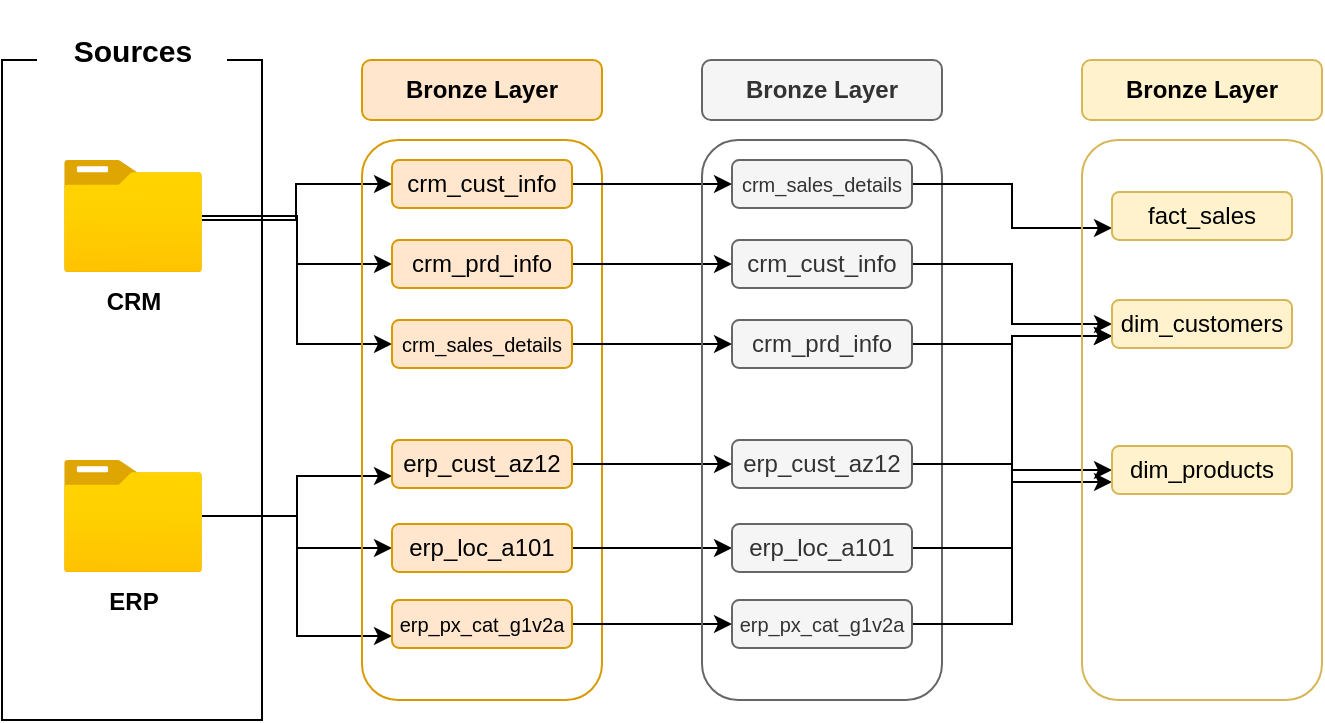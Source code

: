 <mxfile version="27.1.6">
  <diagram name="Page-1" id="uH3WKfSv36zcV2rReZKw">
    <mxGraphModel grid="1" page="1" gridSize="10" guides="1" tooltips="1" connect="1" arrows="1" fold="1" pageScale="1" pageWidth="850" pageHeight="1100" math="0" shadow="0">
      <root>
        <mxCell id="0" />
        <mxCell id="1" parent="0" />
        <mxCell id="7pTo85ww6blBeORmUE1j-1" value="" style="rounded=0;whiteSpace=wrap;html=1;fillColor=none;" vertex="1" parent="1">
          <mxGeometry x="40" y="90" width="130" height="330" as="geometry" />
        </mxCell>
        <mxCell id="7pTo85ww6blBeORmUE1j-2" value="&lt;b&gt;&lt;font style=&quot;font-size: 15px;&quot;&gt;Sources&lt;/font&gt;&lt;/b&gt;" style="rounded=0;whiteSpace=wrap;html=1;fillColor=default;strokeColor=none;" vertex="1" parent="1">
          <mxGeometry x="57.5" y="60" width="95" height="50" as="geometry" />
        </mxCell>
        <mxCell id="7pTo85ww6blBeORmUE1j-16" style="edgeStyle=orthogonalEdgeStyle;rounded=0;orthogonalLoop=1;jettySize=auto;html=1;" edge="1" parent="1" source="7pTo85ww6blBeORmUE1j-3" target="7pTo85ww6blBeORmUE1j-10">
          <mxGeometry relative="1" as="geometry">
            <Array as="points">
              <mxPoint x="187" y="170" />
              <mxPoint x="187" y="152" />
            </Array>
          </mxGeometry>
        </mxCell>
        <mxCell id="7pTo85ww6blBeORmUE1j-18" style="edgeStyle=orthogonalEdgeStyle;rounded=0;orthogonalLoop=1;jettySize=auto;html=1;" edge="1" parent="1" source="7pTo85ww6blBeORmUE1j-3" target="7pTo85ww6blBeORmUE1j-11">
          <mxGeometry relative="1" as="geometry" />
        </mxCell>
        <mxCell id="7pTo85ww6blBeORmUE1j-19" style="edgeStyle=orthogonalEdgeStyle;rounded=0;orthogonalLoop=1;jettySize=auto;html=1;entryX=0;entryY=0.5;entryDx=0;entryDy=0;" edge="1" parent="1" source="7pTo85ww6blBeORmUE1j-3" target="7pTo85ww6blBeORmUE1j-12">
          <mxGeometry relative="1" as="geometry" />
        </mxCell>
        <mxCell id="7pTo85ww6blBeORmUE1j-3" value="" style="image;aspect=fixed;html=1;points=[];align=center;fontSize=12;image=img/lib/azure2/general/Folder_Blank.svg;" vertex="1" parent="1">
          <mxGeometry x="71" y="140" width="69" height="56.0" as="geometry" />
        </mxCell>
        <mxCell id="7pTo85ww6blBeORmUE1j-20" style="edgeStyle=orthogonalEdgeStyle;rounded=0;orthogonalLoop=1;jettySize=auto;html=1;entryX=0;entryY=0.75;entryDx=0;entryDy=0;" edge="1" parent="1" source="7pTo85ww6blBeORmUE1j-4" target="7pTo85ww6blBeORmUE1j-13">
          <mxGeometry relative="1" as="geometry" />
        </mxCell>
        <mxCell id="7pTo85ww6blBeORmUE1j-21" style="edgeStyle=orthogonalEdgeStyle;rounded=0;orthogonalLoop=1;jettySize=auto;html=1;" edge="1" parent="1" source="7pTo85ww6blBeORmUE1j-4" target="7pTo85ww6blBeORmUE1j-14">
          <mxGeometry relative="1" as="geometry" />
        </mxCell>
        <mxCell id="7pTo85ww6blBeORmUE1j-22" style="edgeStyle=orthogonalEdgeStyle;rounded=0;orthogonalLoop=1;jettySize=auto;html=1;entryX=0;entryY=0.75;entryDx=0;entryDy=0;" edge="1" parent="1" source="7pTo85ww6blBeORmUE1j-4" target="7pTo85ww6blBeORmUE1j-15">
          <mxGeometry relative="1" as="geometry" />
        </mxCell>
        <mxCell id="7pTo85ww6blBeORmUE1j-4" value="" style="image;aspect=fixed;html=1;points=[];align=center;fontSize=12;image=img/lib/azure2/general/Folder_Blank.svg;" vertex="1" parent="1">
          <mxGeometry x="71" y="290" width="69" height="56.0" as="geometry" />
        </mxCell>
        <mxCell id="7pTo85ww6blBeORmUE1j-5" value="&lt;b&gt;CRM&lt;/b&gt;" style="text;html=1;align=center;verticalAlign=middle;whiteSpace=wrap;rounded=0;" vertex="1" parent="1">
          <mxGeometry x="75.5" y="196" width="60" height="30" as="geometry" />
        </mxCell>
        <mxCell id="7pTo85ww6blBeORmUE1j-6" value="&lt;b&gt;ERP&lt;/b&gt;" style="text;html=1;align=center;verticalAlign=middle;whiteSpace=wrap;rounded=0;" vertex="1" parent="1">
          <mxGeometry x="75.5" y="346" width="60" height="30" as="geometry" />
        </mxCell>
        <mxCell id="7pTo85ww6blBeORmUE1j-8" value="&lt;b&gt;Bronze Layer&lt;/b&gt;" style="rounded=1;whiteSpace=wrap;html=1;fillColor=#ffe6cc;strokeColor=#d79b00;" vertex="1" parent="1">
          <mxGeometry x="220" y="90" width="120" height="30" as="geometry" />
        </mxCell>
        <mxCell id="7pTo85ww6blBeORmUE1j-9" value="" style="rounded=1;whiteSpace=wrap;html=1;fillColor=none;strokeColor=#d79b00;" vertex="1" parent="1">
          <mxGeometry x="220" y="130" width="120" height="280" as="geometry" />
        </mxCell>
        <mxCell id="iJaLS1Z848FRpTzx7Fvz-9" style="edgeStyle=orthogonalEdgeStyle;rounded=0;orthogonalLoop=1;jettySize=auto;html=1;entryX=0;entryY=0.5;entryDx=0;entryDy=0;" edge="1" parent="1" source="7pTo85ww6blBeORmUE1j-10" target="iJaLS1Z848FRpTzx7Fvz-3">
          <mxGeometry relative="1" as="geometry" />
        </mxCell>
        <mxCell id="7pTo85ww6blBeORmUE1j-10" value="crm_cust_info" style="rounded=1;whiteSpace=wrap;html=1;fillColor=#ffe6cc;strokeColor=#d79b00;" vertex="1" parent="1">
          <mxGeometry x="235" y="140" width="90" height="24" as="geometry" />
        </mxCell>
        <mxCell id="iJaLS1Z848FRpTzx7Fvz-10" style="edgeStyle=orthogonalEdgeStyle;rounded=0;orthogonalLoop=1;jettySize=auto;html=1;entryX=0;entryY=0.5;entryDx=0;entryDy=0;" edge="1" parent="1" source="7pTo85ww6blBeORmUE1j-11" target="iJaLS1Z848FRpTzx7Fvz-4">
          <mxGeometry relative="1" as="geometry" />
        </mxCell>
        <mxCell id="7pTo85ww6blBeORmUE1j-11" value="crm_prd_info" style="rounded=1;whiteSpace=wrap;html=1;fillColor=#ffe6cc;strokeColor=#d79b00;" vertex="1" parent="1">
          <mxGeometry x="235" y="180" width="90" height="24" as="geometry" />
        </mxCell>
        <mxCell id="iJaLS1Z848FRpTzx7Fvz-11" style="edgeStyle=orthogonalEdgeStyle;rounded=0;orthogonalLoop=1;jettySize=auto;html=1;" edge="1" parent="1" source="7pTo85ww6blBeORmUE1j-12" target="iJaLS1Z848FRpTzx7Fvz-5">
          <mxGeometry relative="1" as="geometry" />
        </mxCell>
        <mxCell id="7pTo85ww6blBeORmUE1j-12" value="&lt;font style=&quot;font-size: 10px;&quot;&gt;crm_sales_details&lt;/font&gt;" style="rounded=1;whiteSpace=wrap;html=1;fillColor=#ffe6cc;strokeColor=#d79b00;" vertex="1" parent="1">
          <mxGeometry x="235" y="220" width="90" height="24" as="geometry" />
        </mxCell>
        <mxCell id="iJaLS1Z848FRpTzx7Fvz-12" style="edgeStyle=orthogonalEdgeStyle;rounded=0;orthogonalLoop=1;jettySize=auto;html=1;" edge="1" parent="1" source="7pTo85ww6blBeORmUE1j-13" target="iJaLS1Z848FRpTzx7Fvz-6">
          <mxGeometry relative="1" as="geometry" />
        </mxCell>
        <mxCell id="7pTo85ww6blBeORmUE1j-13" value="erp_cust_az12" style="rounded=1;whiteSpace=wrap;html=1;fillColor=#ffe6cc;strokeColor=#d79b00;" vertex="1" parent="1">
          <mxGeometry x="235" y="280" width="90" height="24" as="geometry" />
        </mxCell>
        <mxCell id="iJaLS1Z848FRpTzx7Fvz-13" style="edgeStyle=orthogonalEdgeStyle;rounded=0;orthogonalLoop=1;jettySize=auto;html=1;entryX=0;entryY=0.5;entryDx=0;entryDy=0;" edge="1" parent="1" source="7pTo85ww6blBeORmUE1j-14" target="iJaLS1Z848FRpTzx7Fvz-7">
          <mxGeometry relative="1" as="geometry" />
        </mxCell>
        <mxCell id="7pTo85ww6blBeORmUE1j-14" value="erp_loc_a101" style="rounded=1;whiteSpace=wrap;html=1;fillColor=#ffe6cc;strokeColor=#d79b00;" vertex="1" parent="1">
          <mxGeometry x="235" y="322" width="90" height="24" as="geometry" />
        </mxCell>
        <mxCell id="iJaLS1Z848FRpTzx7Fvz-14" style="edgeStyle=orthogonalEdgeStyle;rounded=0;orthogonalLoop=1;jettySize=auto;html=1;" edge="1" parent="1" source="7pTo85ww6blBeORmUE1j-15" target="iJaLS1Z848FRpTzx7Fvz-8">
          <mxGeometry relative="1" as="geometry" />
        </mxCell>
        <mxCell id="7pTo85ww6blBeORmUE1j-15" value="&lt;font style=&quot;font-size: 10px;&quot;&gt;erp_px_cat_g1v2a&lt;/font&gt;" style="rounded=1;whiteSpace=wrap;html=1;fillColor=#ffe6cc;strokeColor=#d79b00;" vertex="1" parent="1">
          <mxGeometry x="235" y="360" width="90" height="24" as="geometry" />
        </mxCell>
        <mxCell id="iJaLS1Z848FRpTzx7Fvz-1" value="&lt;b&gt;Bronze Layer&lt;/b&gt;" style="rounded=1;whiteSpace=wrap;html=1;fillColor=#f5f5f5;strokeColor=#666666;fontColor=#333333;" vertex="1" parent="1">
          <mxGeometry x="390" y="90" width="120" height="30" as="geometry" />
        </mxCell>
        <mxCell id="iJaLS1Z848FRpTzx7Fvz-2" value="" style="rounded=1;whiteSpace=wrap;html=1;fillColor=none;strokeColor=#666666;fontColor=#333333;" vertex="1" parent="1">
          <mxGeometry x="390" y="130" width="120" height="280" as="geometry" />
        </mxCell>
        <mxCell id="dEe3upgt2zmeYbRih3HD-10" style="edgeStyle=orthogonalEdgeStyle;rounded=0;orthogonalLoop=1;jettySize=auto;html=1;entryX=0;entryY=0.75;entryDx=0;entryDy=0;jumpStyle=gap;" edge="1" parent="1" source="iJaLS1Z848FRpTzx7Fvz-3" target="dEe3upgt2zmeYbRih3HD-3">
          <mxGeometry relative="1" as="geometry" />
        </mxCell>
        <mxCell id="iJaLS1Z848FRpTzx7Fvz-3" value="&lt;span style=&quot;font-size: 10px;&quot;&gt;crm_sales_details&lt;/span&gt;" style="rounded=1;whiteSpace=wrap;html=1;fillColor=#f5f5f5;strokeColor=#666666;fontColor=#333333;" vertex="1" parent="1">
          <mxGeometry x="405" y="140" width="90" height="24" as="geometry" />
        </mxCell>
        <mxCell id="dEe3upgt2zmeYbRih3HD-11" style="edgeStyle=orthogonalEdgeStyle;rounded=0;orthogonalLoop=1;jettySize=auto;html=1;entryX=0;entryY=0.5;entryDx=0;entryDy=0;jumpStyle=gap;" edge="1" parent="1" source="iJaLS1Z848FRpTzx7Fvz-4" target="dEe3upgt2zmeYbRih3HD-4">
          <mxGeometry relative="1" as="geometry" />
        </mxCell>
        <mxCell id="iJaLS1Z848FRpTzx7Fvz-4" value="crm_cust_info" style="rounded=1;whiteSpace=wrap;html=1;fillColor=#f5f5f5;strokeColor=#666666;fontColor=#333333;" vertex="1" parent="1">
          <mxGeometry x="405" y="180" width="90" height="24" as="geometry" />
        </mxCell>
        <mxCell id="dEe3upgt2zmeYbRih3HD-17" style="edgeStyle=orthogonalEdgeStyle;rounded=0;orthogonalLoop=1;jettySize=auto;html=1;entryX=0;entryY=0.75;entryDx=0;entryDy=0;jumpStyle=gap;" edge="1" parent="1" source="iJaLS1Z848FRpTzx7Fvz-5" target="dEe3upgt2zmeYbRih3HD-5">
          <mxGeometry relative="1" as="geometry" />
        </mxCell>
        <mxCell id="iJaLS1Z848FRpTzx7Fvz-5" value="&lt;font&gt;crm_prd_info&lt;/font&gt;" style="rounded=1;whiteSpace=wrap;html=1;fillColor=#f5f5f5;strokeColor=#666666;fontColor=#333333;" vertex="1" parent="1">
          <mxGeometry x="405" y="220" width="90" height="24" as="geometry" />
        </mxCell>
        <mxCell id="dEe3upgt2zmeYbRih3HD-18" style="edgeStyle=orthogonalEdgeStyle;rounded=0;orthogonalLoop=1;jettySize=auto;html=1;entryX=0;entryY=0.75;entryDx=0;entryDy=0;" edge="1" parent="1" source="iJaLS1Z848FRpTzx7Fvz-6" target="dEe3upgt2zmeYbRih3HD-4">
          <mxGeometry relative="1" as="geometry" />
        </mxCell>
        <mxCell id="iJaLS1Z848FRpTzx7Fvz-6" value="erp_cust_az12" style="rounded=1;whiteSpace=wrap;html=1;fillColor=#f5f5f5;strokeColor=#666666;fontColor=#333333;" vertex="1" parent="1">
          <mxGeometry x="405" y="280" width="90" height="24" as="geometry" />
        </mxCell>
        <mxCell id="dEe3upgt2zmeYbRih3HD-19" style="edgeStyle=orthogonalEdgeStyle;rounded=0;orthogonalLoop=1;jettySize=auto;html=1;entryX=0;entryY=0.75;entryDx=0;entryDy=0;" edge="1" parent="1" source="iJaLS1Z848FRpTzx7Fvz-7" target="dEe3upgt2zmeYbRih3HD-4">
          <mxGeometry relative="1" as="geometry" />
        </mxCell>
        <mxCell id="iJaLS1Z848FRpTzx7Fvz-7" value="erp_loc_a101" style="rounded=1;whiteSpace=wrap;html=1;fillColor=#f5f5f5;strokeColor=#666666;fontColor=#333333;" vertex="1" parent="1">
          <mxGeometry x="405" y="322" width="90" height="24" as="geometry" />
        </mxCell>
        <mxCell id="dEe3upgt2zmeYbRih3HD-16" style="edgeStyle=orthogonalEdgeStyle;rounded=0;orthogonalLoop=1;jettySize=auto;html=1;entryX=0;entryY=0.5;entryDx=0;entryDy=0;jumpStyle=gap;" edge="1" parent="1" source="iJaLS1Z848FRpTzx7Fvz-8" target="dEe3upgt2zmeYbRih3HD-5">
          <mxGeometry relative="1" as="geometry" />
        </mxCell>
        <mxCell id="iJaLS1Z848FRpTzx7Fvz-8" value="&lt;font style=&quot;font-size: 10px;&quot;&gt;erp_px_cat_g1v2a&lt;/font&gt;" style="rounded=1;whiteSpace=wrap;html=1;fillColor=#f5f5f5;strokeColor=#666666;fontColor=#333333;" vertex="1" parent="1">
          <mxGeometry x="405" y="360" width="90" height="24" as="geometry" />
        </mxCell>
        <mxCell id="dEe3upgt2zmeYbRih3HD-1" value="&lt;b&gt;Bronze Layer&lt;/b&gt;" style="rounded=1;whiteSpace=wrap;html=1;fillColor=#fff2cc;strokeColor=#d6b656;" vertex="1" parent="1">
          <mxGeometry x="580" y="90" width="120" height="30" as="geometry" />
        </mxCell>
        <mxCell id="dEe3upgt2zmeYbRih3HD-2" value="" style="rounded=1;whiteSpace=wrap;html=1;fillColor=none;strokeColor=#d6b656;" vertex="1" parent="1">
          <mxGeometry x="580" y="130" width="120" height="280" as="geometry" />
        </mxCell>
        <mxCell id="dEe3upgt2zmeYbRih3HD-3" value="fact_sales" style="rounded=1;whiteSpace=wrap;html=1;fillColor=#fff2cc;strokeColor=#d6b656;" vertex="1" parent="1">
          <mxGeometry x="595" y="156" width="90" height="24" as="geometry" />
        </mxCell>
        <mxCell id="dEe3upgt2zmeYbRih3HD-4" value="dim_customers" style="rounded=1;whiteSpace=wrap;html=1;fillColor=#fff2cc;strokeColor=#d6b656;" vertex="1" parent="1">
          <mxGeometry x="595" y="210" width="90" height="24" as="geometry" />
        </mxCell>
        <mxCell id="dEe3upgt2zmeYbRih3HD-5" value="&lt;font&gt;dim_products&lt;/font&gt;" style="rounded=1;whiteSpace=wrap;html=1;fillColor=#fff2cc;strokeColor=#d6b656;" vertex="1" parent="1">
          <mxGeometry x="595" y="283" width="90" height="24" as="geometry" />
        </mxCell>
      </root>
    </mxGraphModel>
  </diagram>
</mxfile>
